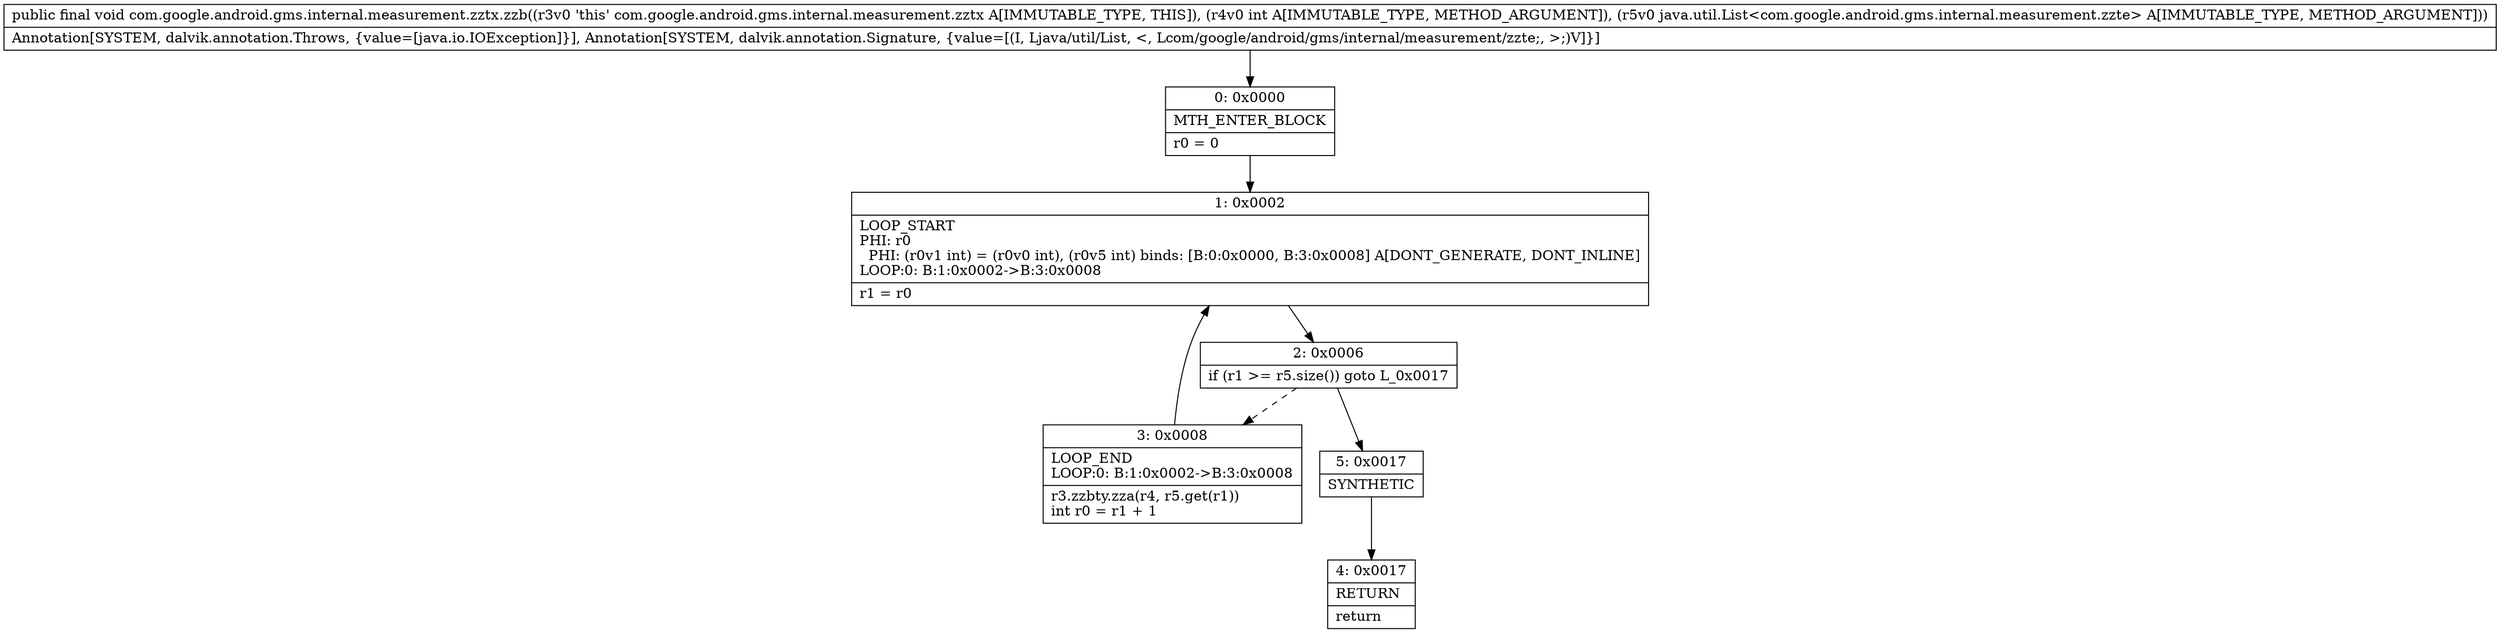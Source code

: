 digraph "CFG forcom.google.android.gms.internal.measurement.zztx.zzb(ILjava\/util\/List;)V" {
Node_0 [shape=record,label="{0\:\ 0x0000|MTH_ENTER_BLOCK\l|r0 = 0\l}"];
Node_1 [shape=record,label="{1\:\ 0x0002|LOOP_START\lPHI: r0 \l  PHI: (r0v1 int) = (r0v0 int), (r0v5 int) binds: [B:0:0x0000, B:3:0x0008] A[DONT_GENERATE, DONT_INLINE]\lLOOP:0: B:1:0x0002\-\>B:3:0x0008\l|r1 = r0\l}"];
Node_2 [shape=record,label="{2\:\ 0x0006|if (r1 \>= r5.size()) goto L_0x0017\l}"];
Node_3 [shape=record,label="{3\:\ 0x0008|LOOP_END\lLOOP:0: B:1:0x0002\-\>B:3:0x0008\l|r3.zzbty.zza(r4, r5.get(r1))\lint r0 = r1 + 1\l}"];
Node_4 [shape=record,label="{4\:\ 0x0017|RETURN\l|return\l}"];
Node_5 [shape=record,label="{5\:\ 0x0017|SYNTHETIC\l}"];
MethodNode[shape=record,label="{public final void com.google.android.gms.internal.measurement.zztx.zzb((r3v0 'this' com.google.android.gms.internal.measurement.zztx A[IMMUTABLE_TYPE, THIS]), (r4v0 int A[IMMUTABLE_TYPE, METHOD_ARGUMENT]), (r5v0 java.util.List\<com.google.android.gms.internal.measurement.zzte\> A[IMMUTABLE_TYPE, METHOD_ARGUMENT]))  | Annotation[SYSTEM, dalvik.annotation.Throws, \{value=[java.io.IOException]\}], Annotation[SYSTEM, dalvik.annotation.Signature, \{value=[(I, Ljava\/util\/List, \<, Lcom\/google\/android\/gms\/internal\/measurement\/zzte;, \>;)V]\}]\l}"];
MethodNode -> Node_0;
Node_0 -> Node_1;
Node_1 -> Node_2;
Node_2 -> Node_3[style=dashed];
Node_2 -> Node_5;
Node_3 -> Node_1;
Node_5 -> Node_4;
}

